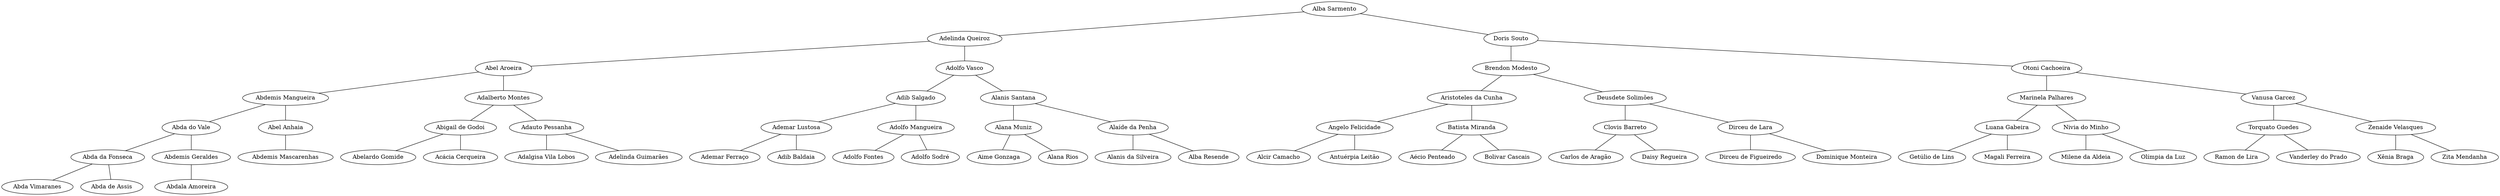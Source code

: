 strict graph {
"Alba Sarmento" -- "Adelinda Queiroz"
"Adelinda Queiroz" -- "Abel Aroeira"
"Abel Aroeira" -- "Abdemis Mangueira"
"Abdemis Mangueira" -- "Abda do Vale"
"Abda do Vale" -- "Abda da Fonseca"
"Abda da Fonseca" -- "Abda Vimaranes"
"Abda da Fonseca" -- "Abda de Assis"
"Abda do Vale" -- "Abdemis Geraldes"
"Abdemis Geraldes" -- "Abdala Amoreira"
"Abdemis Mangueira" -- "Abel Anhaia"
"Abel Anhaia" -- "Abdemis Mascarenhas"
"Abel Aroeira" -- "Adalberto Montes"
"Adalberto Montes" -- "Abigail de Godoi"
"Abigail de Godoi" -- "Abelardo Gomide"
"Abigail de Godoi" -- "Acácia Cerqueira"
"Adalberto Montes" -- "Adauto Pessanha"
"Adauto Pessanha" -- "Adalgisa Vila Lobos"
"Adauto Pessanha" -- "Adelinda Guimarães"
"Adelinda Queiroz" -- "Adolfo Vasco"
"Adolfo Vasco" -- "Adib Salgado"
"Adib Salgado" -- "Ademar Lustosa"
"Ademar Lustosa" -- "Ademar Ferraço"
"Ademar Lustosa" -- "Adib Baldaia"
"Adib Salgado" -- "Adolfo Mangueira"
"Adolfo Mangueira" -- "Adolfo Fontes"
"Adolfo Mangueira" -- "Adolfo Sodré"
"Adolfo Vasco" -- "Alanis Santana"
"Alanis Santana" -- "Alana Muniz"
"Alana Muniz" -- "Aime Gonzaga"
"Alana Muniz" -- "Alana Rios"
"Alanis Santana" -- "Alaíde da Penha"
"Alaíde da Penha" -- "Alanis da Silveira"
"Alaíde da Penha" -- "Alba Resende"
"Alba Sarmento" -- "Doris Souto"
"Doris Souto" -- "Brendon Modesto"
"Brendon Modesto" -- "Aristoteles da Cunha"
"Aristoteles da Cunha" -- "Angelo Felicidade"
"Angelo Felicidade" -- "Alcir Camacho"
"Angelo Felicidade" -- "Antuérpia Leitão"
"Aristoteles da Cunha" -- "Batista Miranda"
"Batista Miranda" -- "Aécio Penteado"
"Batista Miranda" -- "Bolivar Cascais"
"Brendon Modesto" -- "Deusdete Solimões"
"Deusdete Solimões" -- "Clovis Barreto"
"Clovis Barreto" -- "Carlos de Aragão"
"Clovis Barreto" -- "Daisy Regueira"
"Deusdete Solimões" -- "Dirceu de Lara"
"Dirceu de Lara" -- "Dirceu de Figueiredo"
"Dirceu de Lara" -- "Dominique Monteira"
"Doris Souto" -- "Otoni Cachoeira"
"Otoni Cachoeira" -- "Marinela Palhares"
"Marinela Palhares" -- "Luana Gabeira"
"Luana Gabeira" -- "Getúlio de Lins"
"Luana Gabeira" -- "Magali Ferreira"
"Marinela Palhares" -- "Nivia do Minho"
"Nivia do Minho" -- "Milene da Aldeia"
"Nivia do Minho" -- "Olímpia da Luz"
"Otoni Cachoeira" -- "Vanusa Garcez"
"Vanusa Garcez" -- "Torquato Guedes"
"Torquato Guedes" -- "Ramon de Lira"
"Torquato Guedes" -- "Vanderley do Prado"
"Vanusa Garcez" -- "Zenaide Velasques"
"Zenaide Velasques" -- "Xênia Braga"
"Zenaide Velasques" -- "Zita Mendanha"
}
